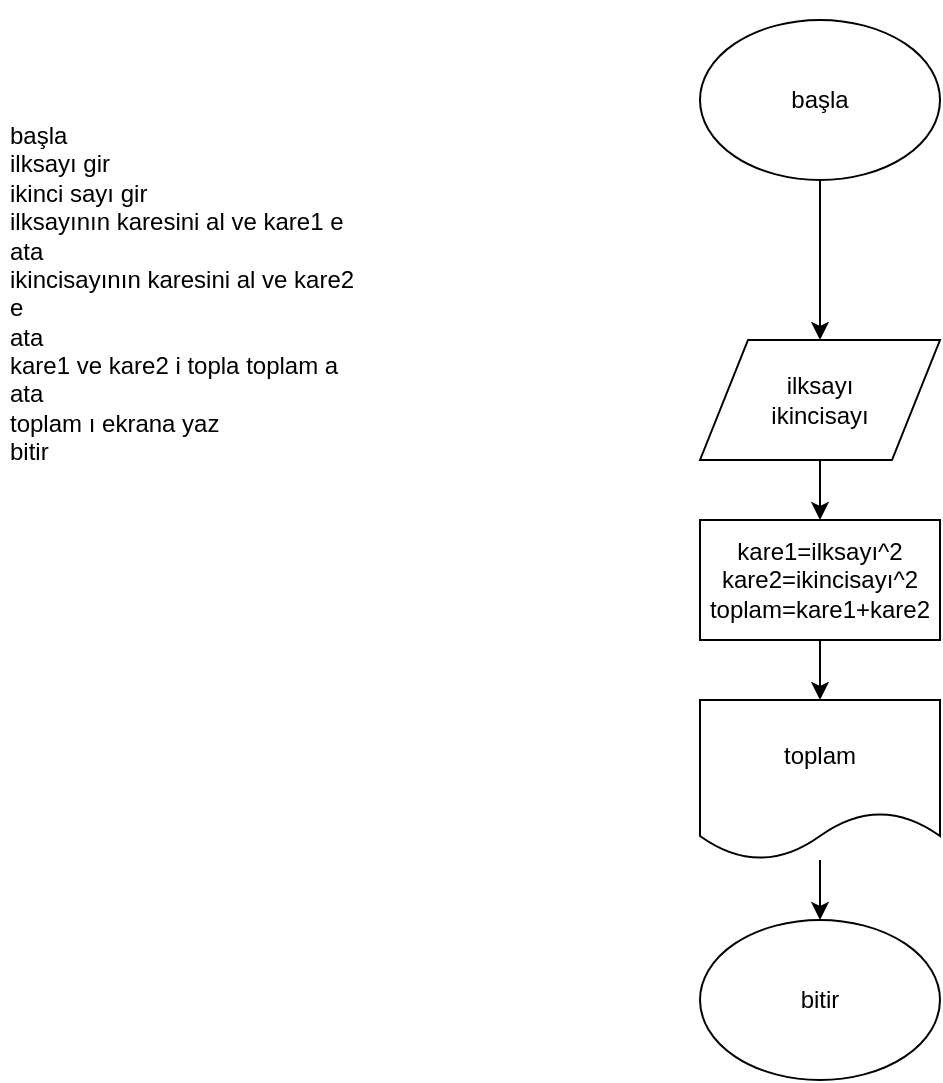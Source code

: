 <mxfile version="12.1.0" type="github" pages="1"><diagram id="CLgATNr8_C2zgEaOR2rU" name="Page-1"><mxGraphModel dx="814" dy="437" grid="1" gridSize="10" guides="1" tooltips="1" connect="1" arrows="1" fold="1" page="1" pageScale="1" pageWidth="827" pageHeight="1169" math="0" shadow="0"><root><mxCell id="0"/><mxCell id="1" parent="0"/><mxCell id="yWqW-zbsO18X3KvCJ6Du-2" value="&lt;h1&gt;&lt;br&gt;&lt;/h1&gt;&lt;div&gt;başla&lt;/div&gt;&lt;div&gt;ilksayı gir&lt;/div&gt;&lt;div&gt;ikinci sayı gir&lt;/div&gt;&lt;div&gt;ilksayının karesini al ve kare1 e ata&lt;/div&gt;&lt;div&gt;ikincisayının karesini al ve kare2 e&amp;nbsp;&lt;/div&gt;&lt;div&gt;ata&lt;/div&gt;&lt;div&gt;kare1 ve kare2 i topla toplam a ata&lt;/div&gt;&lt;div&gt;toplam ı ekrana yaz&lt;/div&gt;&lt;div&gt;bitir&lt;/div&gt;&lt;div&gt;&lt;br&gt;&lt;/div&gt;" style="text;html=1;strokeColor=none;fillColor=none;spacing=5;spacingTop=-20;whiteSpace=wrap;overflow=hidden;rounded=0;" vertex="1" parent="1"><mxGeometry x="20" y="60" width="190" height="220" as="geometry"/></mxCell><mxCell id="yWqW-zbsO18X3KvCJ6Du-5" value="" style="edgeStyle=orthogonalEdgeStyle;rounded=0;orthogonalLoop=1;jettySize=auto;html=1;" edge="1" parent="1" source="yWqW-zbsO18X3KvCJ6Du-3"><mxGeometry relative="1" as="geometry"><mxPoint x="430" y="220" as="targetPoint"/></mxGeometry></mxCell><mxCell id="yWqW-zbsO18X3KvCJ6Du-3" value="başla" style="ellipse;whiteSpace=wrap;html=1;" vertex="1" parent="1"><mxGeometry x="370" y="60" width="120" height="80" as="geometry"/></mxCell><mxCell id="yWqW-zbsO18X3KvCJ6Du-8" style="edgeStyle=orthogonalEdgeStyle;rounded=0;orthogonalLoop=1;jettySize=auto;html=1;exitX=0.5;exitY=1;exitDx=0;exitDy=0;" edge="1" parent="1" source="yWqW-zbsO18X3KvCJ6Du-6" target="yWqW-zbsO18X3KvCJ6Du-7"><mxGeometry relative="1" as="geometry"/></mxCell><mxCell id="yWqW-zbsO18X3KvCJ6Du-6" value="ilksayı&lt;br&gt;ikincisayı" style="shape=parallelogram;perimeter=parallelogramPerimeter;whiteSpace=wrap;html=1;" vertex="1" parent="1"><mxGeometry x="370" y="220" width="120" height="60" as="geometry"/></mxCell><mxCell id="yWqW-zbsO18X3KvCJ6Du-10" style="edgeStyle=orthogonalEdgeStyle;rounded=0;orthogonalLoop=1;jettySize=auto;html=1;" edge="1" parent="1" source="yWqW-zbsO18X3KvCJ6Du-7" target="yWqW-zbsO18X3KvCJ6Du-9"><mxGeometry relative="1" as="geometry"/></mxCell><mxCell id="yWqW-zbsO18X3KvCJ6Du-7" value="kare1=ilksayı^2&lt;br&gt;kare2=ikincisayı^2&lt;br&gt;toplam=kare1+kare2" style="rounded=0;whiteSpace=wrap;html=1;" vertex="1" parent="1"><mxGeometry x="370" y="310" width="120" height="60" as="geometry"/></mxCell><mxCell id="yWqW-zbsO18X3KvCJ6Du-12" style="edgeStyle=orthogonalEdgeStyle;rounded=0;orthogonalLoop=1;jettySize=auto;html=1;entryX=0.5;entryY=0;entryDx=0;entryDy=0;" edge="1" parent="1" source="yWqW-zbsO18X3KvCJ6Du-9" target="yWqW-zbsO18X3KvCJ6Du-11"><mxGeometry relative="1" as="geometry"/></mxCell><mxCell id="yWqW-zbsO18X3KvCJ6Du-9" value="toplam" style="shape=document;whiteSpace=wrap;html=1;boundedLbl=1;" vertex="1" parent="1"><mxGeometry x="370" y="400" width="120" height="80" as="geometry"/></mxCell><mxCell id="yWqW-zbsO18X3KvCJ6Du-11" value="bitir" style="ellipse;whiteSpace=wrap;html=1;" vertex="1" parent="1"><mxGeometry x="370" y="510" width="120" height="80" as="geometry"/></mxCell></root></mxGraphModel></diagram></mxfile>